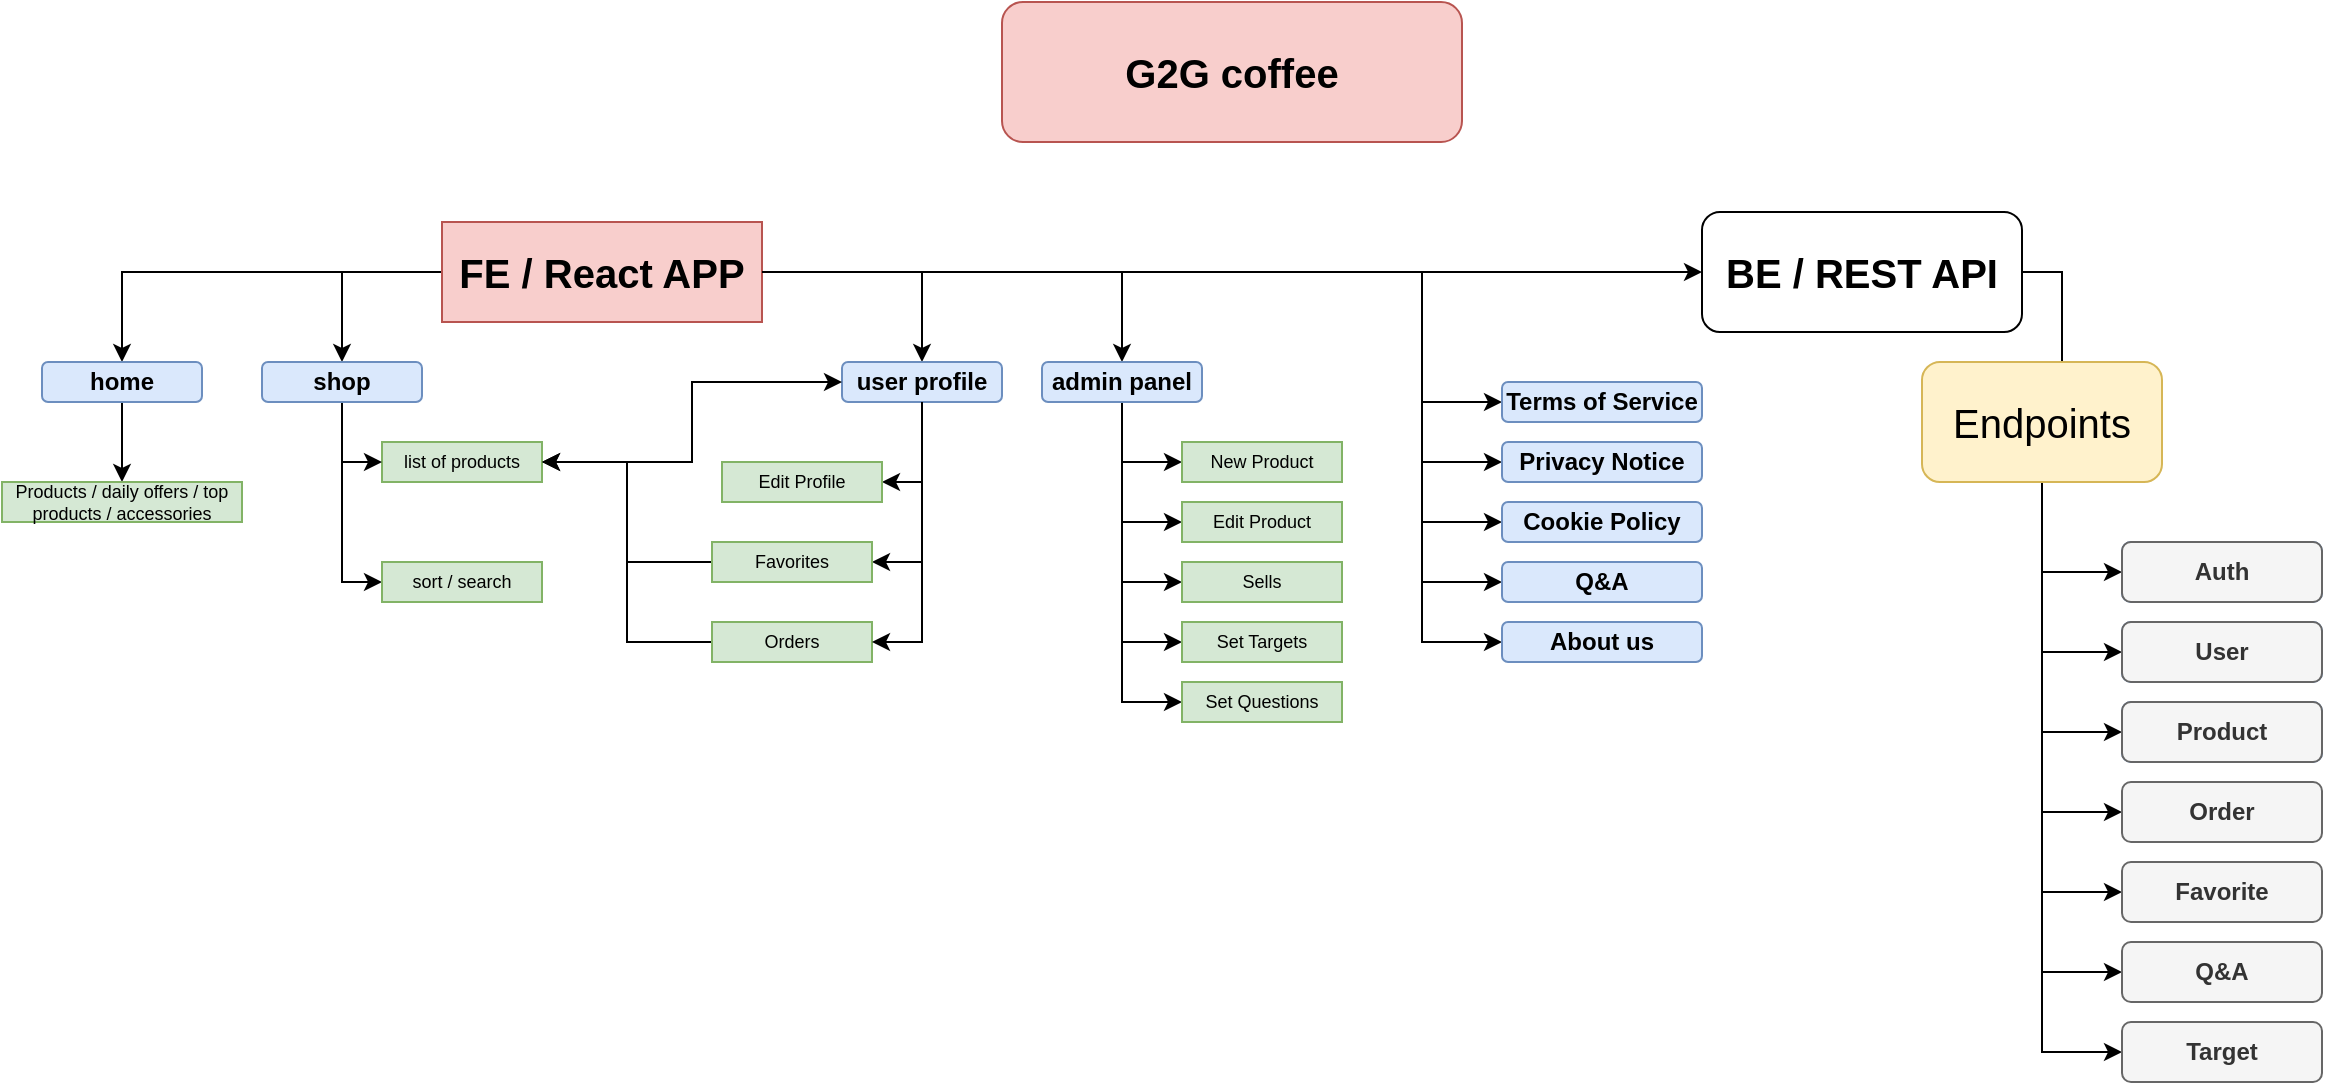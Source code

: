 <mxfile version="14.5.1" type="device"><diagram id="NmO6XR9BveKvqCJBS34-" name="Courier Workshop"><mxGraphModel dx="1936" dy="816" grid="1" gridSize="10" guides="1" tooltips="1" connect="1" arrows="1" fold="1" page="1" pageScale="1" pageWidth="850" pageHeight="1100" math="0" shadow="0"><root><mxCell id="NPtnaH-zlWrkCbMKxlkU-0"/><mxCell id="NPtnaH-zlWrkCbMKxlkU-1" parent="NPtnaH-zlWrkCbMKxlkU-0"/><mxCell id="NPtnaH-zlWrkCbMKxlkU-14" value="" style="edgeStyle=orthogonalEdgeStyle;rounded=0;orthogonalLoop=1;jettySize=auto;html=1;fontSize=9;exitX=1;exitY=0.5;exitDx=0;exitDy=0;entryX=0.5;entryY=0;entryDx=0;entryDy=0;" parent="NPtnaH-zlWrkCbMKxlkU-1" source="NPtnaH-zlWrkCbMKxlkU-2" target="NPtnaH-zlWrkCbMKxlkU-13" edge="1"><mxGeometry relative="1" as="geometry"><Array as="points"><mxPoint x="-360" y="175"/></Array></mxGeometry></mxCell><mxCell id="lzf4xGbKeQQOvhCxsAVb-0" style="edgeStyle=orthogonalEdgeStyle;rounded=0;orthogonalLoop=1;jettySize=auto;html=1;entryX=0.5;entryY=0;entryDx=0;entryDy=0;" parent="NPtnaH-zlWrkCbMKxlkU-1" source="NPtnaH-zlWrkCbMKxlkU-2" target="Gd3nIjmUPdCHngAKYLW3-5" edge="1"><mxGeometry relative="1" as="geometry"/></mxCell><mxCell id="eLoHCu9SeHMB5EDeMGzE-19" style="edgeStyle=orthogonalEdgeStyle;rounded=0;orthogonalLoop=1;jettySize=auto;html=1;entryX=0;entryY=0.5;entryDx=0;entryDy=0;" parent="NPtnaH-zlWrkCbMKxlkU-1" source="NPtnaH-zlWrkCbMKxlkU-2" target="eLoHCu9SeHMB5EDeMGzE-1" edge="1"><mxGeometry relative="1" as="geometry"/></mxCell><mxCell id="eLoHCu9SeHMB5EDeMGzE-23" style="edgeStyle=orthogonalEdgeStyle;rounded=0;orthogonalLoop=1;jettySize=auto;html=1;entryX=0.5;entryY=0;entryDx=0;entryDy=0;" parent="NPtnaH-zlWrkCbMKxlkU-1" source="NPtnaH-zlWrkCbMKxlkU-2" target="NPtnaH-zlWrkCbMKxlkU-3" edge="1"><mxGeometry relative="1" as="geometry"/></mxCell><mxCell id="Y8JjlSOSj_FoUUB9qKye-20" style="edgeStyle=orthogonalEdgeStyle;rounded=0;orthogonalLoop=1;jettySize=auto;html=1;entryX=0;entryY=0.5;entryDx=0;entryDy=0;" edge="1" parent="NPtnaH-zlWrkCbMKxlkU-1" source="NPtnaH-zlWrkCbMKxlkU-2" target="p-vQt3Yd0xv5iEvAyUSR-4"><mxGeometry relative="1" as="geometry"><Array as="points"><mxPoint x="-110" y="175"/><mxPoint x="-110" y="240"/></Array></mxGeometry></mxCell><mxCell id="Y8JjlSOSj_FoUUB9qKye-23" style="edgeStyle=orthogonalEdgeStyle;rounded=0;orthogonalLoop=1;jettySize=auto;html=1;entryX=0;entryY=0.5;entryDx=0;entryDy=0;" edge="1" parent="NPtnaH-zlWrkCbMKxlkU-1" source="NPtnaH-zlWrkCbMKxlkU-2" target="Y8JjlSOSj_FoUUB9qKye-21"><mxGeometry relative="1" as="geometry"><Array as="points"><mxPoint x="-110" y="175"/><mxPoint x="-110" y="270"/></Array></mxGeometry></mxCell><mxCell id="Y8JjlSOSj_FoUUB9qKye-24" style="edgeStyle=orthogonalEdgeStyle;rounded=0;orthogonalLoop=1;jettySize=auto;html=1;entryX=0;entryY=0.5;entryDx=0;entryDy=0;" edge="1" parent="NPtnaH-zlWrkCbMKxlkU-1" source="NPtnaH-zlWrkCbMKxlkU-2" target="Y8JjlSOSj_FoUUB9qKye-22"><mxGeometry relative="1" as="geometry"><Array as="points"><mxPoint x="-110" y="175"/><mxPoint x="-110" y="300"/></Array></mxGeometry></mxCell><mxCell id="Y8JjlSOSj_FoUUB9qKye-26" style="edgeStyle=orthogonalEdgeStyle;rounded=0;orthogonalLoop=1;jettySize=auto;html=1;entryX=0;entryY=0.5;entryDx=0;entryDy=0;" edge="1" parent="NPtnaH-zlWrkCbMKxlkU-1" source="NPtnaH-zlWrkCbMKxlkU-2" target="Y8JjlSOSj_FoUUB9qKye-25"><mxGeometry relative="1" as="geometry"><Array as="points"><mxPoint x="-110" y="175"/><mxPoint x="-110" y="330"/></Array></mxGeometry></mxCell><mxCell id="Y8JjlSOSj_FoUUB9qKye-28" style="edgeStyle=orthogonalEdgeStyle;rounded=0;orthogonalLoop=1;jettySize=auto;html=1;entryX=0;entryY=0.5;entryDx=0;entryDy=0;" edge="1" parent="NPtnaH-zlWrkCbMKxlkU-1" source="NPtnaH-zlWrkCbMKxlkU-2" target="Y8JjlSOSj_FoUUB9qKye-27"><mxGeometry relative="1" as="geometry"><Array as="points"><mxPoint x="-110" y="175"/><mxPoint x="-110" y="360"/></Array></mxGeometry></mxCell><mxCell id="NPtnaH-zlWrkCbMKxlkU-2" value="FE / React APP" style="rounded=0;whiteSpace=wrap;html=1;fillColor=#f8cecc;strokeColor=#b85450;fontStyle=1;fontSize=20;" parent="NPtnaH-zlWrkCbMKxlkU-1" vertex="1"><mxGeometry x="-600" y="150" width="160" height="50" as="geometry"/></mxCell><mxCell id="NPtnaH-zlWrkCbMKxlkU-10" value="" style="edgeStyle=orthogonalEdgeStyle;rounded=0;orthogonalLoop=1;jettySize=auto;html=1;fontSize=10;entryX=0.5;entryY=0;entryDx=0;entryDy=0;" parent="NPtnaH-zlWrkCbMKxlkU-1" source="NPtnaH-zlWrkCbMKxlkU-3" target="NPtnaH-zlWrkCbMKxlkU-9" edge="1"><mxGeometry relative="1" as="geometry"/></mxCell><mxCell id="NPtnaH-zlWrkCbMKxlkU-3" value="home" style="whiteSpace=wrap;html=1;rounded=1;fillColor=#dae8fc;strokeColor=#6c8ebf;fontSize=12;fontStyle=1" parent="NPtnaH-zlWrkCbMKxlkU-1" vertex="1"><mxGeometry x="-800" y="220" width="80" height="20" as="geometry"/></mxCell><mxCell id="NPtnaH-zlWrkCbMKxlkU-9" value="Products / daily offers / top products / accessories" style="whiteSpace=wrap;html=1;rounded=0;fillColor=#d5e8d4;strokeColor=#82b366;fontSize=9;" parent="NPtnaH-zlWrkCbMKxlkU-1" vertex="1"><mxGeometry x="-820" y="280" width="120" height="20" as="geometry"/></mxCell><mxCell id="NPtnaH-zlWrkCbMKxlkU-16" value="" style="edgeStyle=orthogonalEdgeStyle;rounded=0;orthogonalLoop=1;jettySize=auto;html=1;fontSize=9;exitX=1;exitY=0.5;exitDx=0;exitDy=0;" parent="NPtnaH-zlWrkCbMKxlkU-1" source="NPtnaH-zlWrkCbMKxlkU-2" target="NPtnaH-zlWrkCbMKxlkU-15" edge="1"><mxGeometry relative="1" as="geometry"><Array as="points"><mxPoint x="-260" y="175"/><mxPoint x="-260" y="230"/></Array></mxGeometry></mxCell><mxCell id="Gd3nIjmUPdCHngAKYLW3-16" value="" style="edgeStyle=orthogonalEdgeStyle;rounded=0;orthogonalLoop=1;jettySize=auto;html=1;entryX=1;entryY=0.5;entryDx=0;entryDy=0;" parent="NPtnaH-zlWrkCbMKxlkU-1" source="NPtnaH-zlWrkCbMKxlkU-13" target="Gd3nIjmUPdCHngAKYLW3-14" edge="1"><mxGeometry relative="1" as="geometry"/></mxCell><mxCell id="Gd3nIjmUPdCHngAKYLW3-45" style="edgeStyle=orthogonalEdgeStyle;rounded=0;orthogonalLoop=1;jettySize=auto;html=1;entryX=1;entryY=0.5;entryDx=0;entryDy=0;exitX=0.5;exitY=1;exitDx=0;exitDy=0;" parent="NPtnaH-zlWrkCbMKxlkU-1" source="NPtnaH-zlWrkCbMKxlkU-13" target="Y8JjlSOSj_FoUUB9qKye-3" edge="1"><mxGeometry relative="1" as="geometry"/></mxCell><mxCell id="NPtnaH-zlWrkCbMKxlkU-13" value="user profile" style="rounded=1;whiteSpace=wrap;html=1;fillColor=#dae8fc;strokeColor=#6c8ebf;fontSize=12;fontStyle=1" parent="NPtnaH-zlWrkCbMKxlkU-1" vertex="1"><mxGeometry x="-400" y="220" width="80" height="20" as="geometry"/></mxCell><mxCell id="Y8JjlSOSj_FoUUB9qKye-11" value="" style="edgeStyle=orthogonalEdgeStyle;rounded=0;orthogonalLoop=1;jettySize=auto;html=1;entryX=0;entryY=0.5;entryDx=0;entryDy=0;" edge="1" parent="NPtnaH-zlWrkCbMKxlkU-1" source="NPtnaH-zlWrkCbMKxlkU-15" target="Gd3nIjmUPdCHngAKYLW3-30"><mxGeometry relative="1" as="geometry"/></mxCell><mxCell id="Y8JjlSOSj_FoUUB9qKye-13" style="edgeStyle=orthogonalEdgeStyle;rounded=0;orthogonalLoop=1;jettySize=auto;html=1;entryX=0;entryY=0.5;entryDx=0;entryDy=0;" edge="1" parent="NPtnaH-zlWrkCbMKxlkU-1" source="NPtnaH-zlWrkCbMKxlkU-15" target="Gd3nIjmUPdCHngAKYLW3-32"><mxGeometry relative="1" as="geometry"/></mxCell><mxCell id="Y8JjlSOSj_FoUUB9qKye-14" style="edgeStyle=orthogonalEdgeStyle;rounded=0;orthogonalLoop=1;jettySize=auto;html=1;entryX=0;entryY=0.5;entryDx=0;entryDy=0;" edge="1" parent="NPtnaH-zlWrkCbMKxlkU-1" source="NPtnaH-zlWrkCbMKxlkU-15" target="Gd3nIjmUPdCHngAKYLW3-34"><mxGeometry relative="1" as="geometry"/></mxCell><mxCell id="Y8JjlSOSj_FoUUB9qKye-15" style="edgeStyle=orthogonalEdgeStyle;rounded=0;orthogonalLoop=1;jettySize=auto;html=1;entryX=0;entryY=0.5;entryDx=0;entryDy=0;" edge="1" parent="NPtnaH-zlWrkCbMKxlkU-1" source="NPtnaH-zlWrkCbMKxlkU-15" target="Gd3nIjmUPdCHngAKYLW3-36"><mxGeometry relative="1" as="geometry"/></mxCell><mxCell id="Y8JjlSOSj_FoUUB9qKye-18" style="edgeStyle=orthogonalEdgeStyle;rounded=0;orthogonalLoop=1;jettySize=auto;html=1;entryX=0;entryY=0.5;entryDx=0;entryDy=0;" edge="1" parent="NPtnaH-zlWrkCbMKxlkU-1" source="NPtnaH-zlWrkCbMKxlkU-15" target="Y8JjlSOSj_FoUUB9qKye-16"><mxGeometry relative="1" as="geometry"/></mxCell><mxCell id="NPtnaH-zlWrkCbMKxlkU-15" value="admin panel" style="rounded=1;whiteSpace=wrap;html=1;fillColor=#dae8fc;strokeColor=#6c8ebf;fontSize=12;fontStyle=1" parent="NPtnaH-zlWrkCbMKxlkU-1" vertex="1"><mxGeometry x="-300" y="220" width="80" height="20" as="geometry"/></mxCell><mxCell id="Y8JjlSOSj_FoUUB9qKye-2" value="" style="edgeStyle=orthogonalEdgeStyle;rounded=0;orthogonalLoop=1;jettySize=auto;html=1;entryX=0;entryY=0.5;entryDx=0;entryDy=0;" edge="1" parent="NPtnaH-zlWrkCbMKxlkU-1" source="NPtnaH-zlWrkCbMKxlkU-19" target="NPtnaH-zlWrkCbMKxlkU-13"><mxGeometry relative="1" as="geometry"/></mxCell><mxCell id="NPtnaH-zlWrkCbMKxlkU-19" value="list of products" style="rounded=0;whiteSpace=wrap;html=1;fontSize=9;fillColor=#d5e8d4;strokeColor=#82b366;" parent="NPtnaH-zlWrkCbMKxlkU-1" vertex="1"><mxGeometry x="-630" y="260" width="80" height="20" as="geometry"/></mxCell><mxCell id="p-vQt3Yd0xv5iEvAyUSR-0" value="&lt;span style=&quot;font-size: 20px ; font-weight: 700&quot;&gt;G2G coffee&lt;/span&gt;" style="rounded=1;whiteSpace=wrap;html=1;fontSize=9;fillColor=#f8cecc;strokeColor=#b85450;" parent="NPtnaH-zlWrkCbMKxlkU-1" vertex="1"><mxGeometry x="-320" y="40" width="230" height="70" as="geometry"/></mxCell><mxCell id="p-vQt3Yd0xv5iEvAyUSR-4" value="Terms of Service" style="rounded=1;whiteSpace=wrap;html=1;fillColor=#dae8fc;strokeColor=#6c8ebf;fontSize=12;fontStyle=1" parent="NPtnaH-zlWrkCbMKxlkU-1" vertex="1"><mxGeometry x="-70" y="230" width="100" height="20" as="geometry"/></mxCell><mxCell id="Gd3nIjmUPdCHngAKYLW3-18" value="" style="edgeStyle=orthogonalEdgeStyle;rounded=0;orthogonalLoop=1;jettySize=auto;html=1;entryX=0;entryY=0.5;entryDx=0;entryDy=0;" parent="NPtnaH-zlWrkCbMKxlkU-1" source="Gd3nIjmUPdCHngAKYLW3-5" target="NPtnaH-zlWrkCbMKxlkU-22" edge="1"><mxGeometry relative="1" as="geometry"/></mxCell><mxCell id="Gd3nIjmUPdCHngAKYLW3-19" style="edgeStyle=orthogonalEdgeStyle;rounded=0;orthogonalLoop=1;jettySize=auto;html=1;entryX=0;entryY=0.5;entryDx=0;entryDy=0;" parent="NPtnaH-zlWrkCbMKxlkU-1" source="Gd3nIjmUPdCHngAKYLW3-5" target="NPtnaH-zlWrkCbMKxlkU-19" edge="1"><mxGeometry relative="1" as="geometry"/></mxCell><mxCell id="Gd3nIjmUPdCHngAKYLW3-5" value="shop" style="whiteSpace=wrap;html=1;rounded=1;fillColor=#dae8fc;strokeColor=#6c8ebf;fontSize=12;fontStyle=1" parent="NPtnaH-zlWrkCbMKxlkU-1" vertex="1"><mxGeometry x="-690" y="220" width="80" height="20" as="geometry"/></mxCell><mxCell id="Gd3nIjmUPdCHngAKYLW3-14" value="Edit Profile" style="rounded=0;whiteSpace=wrap;html=1;fontSize=9;fillColor=#d5e8d4;strokeColor=#82b366;" parent="NPtnaH-zlWrkCbMKxlkU-1" vertex="1"><mxGeometry x="-460" y="270" width="80" height="20" as="geometry"/></mxCell><mxCell id="NPtnaH-zlWrkCbMKxlkU-22" value="sort / search" style="rounded=0;whiteSpace=wrap;html=1;fontSize=9;fillColor=#d5e8d4;strokeColor=#82b366;" parent="NPtnaH-zlWrkCbMKxlkU-1" vertex="1"><mxGeometry x="-630" y="320" width="80" height="20" as="geometry"/></mxCell><mxCell id="Gd3nIjmUPdCHngAKYLW3-30" value="New Product" style="rounded=0;whiteSpace=wrap;html=1;fontSize=9;fillColor=#d5e8d4;strokeColor=#82b366;" parent="NPtnaH-zlWrkCbMKxlkU-1" vertex="1"><mxGeometry x="-230" y="260" width="80" height="20" as="geometry"/></mxCell><mxCell id="Gd3nIjmUPdCHngAKYLW3-32" value="Edit Product" style="rounded=0;whiteSpace=wrap;html=1;fontSize=9;fillColor=#d5e8d4;strokeColor=#82b366;" parent="NPtnaH-zlWrkCbMKxlkU-1" vertex="1"><mxGeometry x="-230" y="290" width="80" height="20" as="geometry"/></mxCell><mxCell id="Gd3nIjmUPdCHngAKYLW3-34" value="Sells" style="rounded=0;whiteSpace=wrap;html=1;fontSize=9;fillColor=#d5e8d4;strokeColor=#82b366;" parent="NPtnaH-zlWrkCbMKxlkU-1" vertex="1"><mxGeometry x="-230" y="320" width="80" height="20" as="geometry"/></mxCell><mxCell id="Gd3nIjmUPdCHngAKYLW3-36" value="Set Targets" style="rounded=0;whiteSpace=wrap;html=1;fontSize=9;fillColor=#d5e8d4;strokeColor=#82b366;" parent="NPtnaH-zlWrkCbMKxlkU-1" vertex="1"><mxGeometry x="-230" y="350" width="80" height="20" as="geometry"/></mxCell><mxCell id="eLoHCu9SeHMB5EDeMGzE-0" value="" style="edgeStyle=orthogonalEdgeStyle;rounded=0;orthogonalLoop=1;jettySize=auto;html=1;entryX=0.5;entryY=0;entryDx=0;entryDy=0;exitX=1;exitY=0.5;exitDx=0;exitDy=0;" parent="NPtnaH-zlWrkCbMKxlkU-1" source="eLoHCu9SeHMB5EDeMGzE-1" target="eLoHCu9SeHMB5EDeMGzE-10" edge="1"><mxGeometry relative="1" as="geometry"/></mxCell><mxCell id="eLoHCu9SeHMB5EDeMGzE-1" value="&lt;b&gt;BE / REST API&lt;/b&gt;" style="rounded=1;whiteSpace=wrap;html=1;fontSize=20;" parent="NPtnaH-zlWrkCbMKxlkU-1" vertex="1"><mxGeometry x="30" y="145" width="160" height="60" as="geometry"/></mxCell><mxCell id="eLoHCu9SeHMB5EDeMGzE-2" value="" style="edgeStyle=orthogonalEdgeStyle;rounded=0;orthogonalLoop=1;jettySize=auto;html=1;entryX=0;entryY=0.5;entryDx=0;entryDy=0;" parent="NPtnaH-zlWrkCbMKxlkU-1" source="eLoHCu9SeHMB5EDeMGzE-10" target="eLoHCu9SeHMB5EDeMGzE-11" edge="1"><mxGeometry relative="1" as="geometry"/></mxCell><mxCell id="eLoHCu9SeHMB5EDeMGzE-3" value="" style="edgeStyle=orthogonalEdgeStyle;rounded=0;orthogonalLoop=1;jettySize=auto;html=1;entryX=0;entryY=0.5;entryDx=0;entryDy=0;" parent="NPtnaH-zlWrkCbMKxlkU-1" source="eLoHCu9SeHMB5EDeMGzE-10" target="eLoHCu9SeHMB5EDeMGzE-12" edge="1"><mxGeometry relative="1" as="geometry"><mxPoint x="560" y="250" as="targetPoint"/></mxGeometry></mxCell><mxCell id="eLoHCu9SeHMB5EDeMGzE-4" style="edgeStyle=orthogonalEdgeStyle;rounded=0;orthogonalLoop=1;jettySize=auto;html=1;entryX=0;entryY=0.5;entryDx=0;entryDy=0;" parent="NPtnaH-zlWrkCbMKxlkU-1" source="eLoHCu9SeHMB5EDeMGzE-10" target="eLoHCu9SeHMB5EDeMGzE-13" edge="1"><mxGeometry relative="1" as="geometry"><mxPoint x="680" y="320" as="targetPoint"/></mxGeometry></mxCell><mxCell id="eLoHCu9SeHMB5EDeMGzE-5" style="edgeStyle=orthogonalEdgeStyle;rounded=0;orthogonalLoop=1;jettySize=auto;html=1;entryX=0;entryY=0.5;entryDx=0;entryDy=0;" parent="NPtnaH-zlWrkCbMKxlkU-1" source="eLoHCu9SeHMB5EDeMGzE-10" target="eLoHCu9SeHMB5EDeMGzE-16" edge="1"><mxGeometry relative="1" as="geometry"><mxPoint x="1100" y="320" as="targetPoint"/></mxGeometry></mxCell><mxCell id="eLoHCu9SeHMB5EDeMGzE-6" style="edgeStyle=orthogonalEdgeStyle;rounded=0;orthogonalLoop=1;jettySize=auto;html=1;entryX=0;entryY=0.5;entryDx=0;entryDy=0;" parent="NPtnaH-zlWrkCbMKxlkU-1" source="eLoHCu9SeHMB5EDeMGzE-10" target="eLoHCu9SeHMB5EDeMGzE-14" edge="1"><mxGeometry relative="1" as="geometry"/></mxCell><mxCell id="eLoHCu9SeHMB5EDeMGzE-7" style="edgeStyle=orthogonalEdgeStyle;rounded=0;orthogonalLoop=1;jettySize=auto;html=1;entryX=0;entryY=0.5;entryDx=0;entryDy=0;" parent="NPtnaH-zlWrkCbMKxlkU-1" source="eLoHCu9SeHMB5EDeMGzE-10" target="eLoHCu9SeHMB5EDeMGzE-15" edge="1"><mxGeometry relative="1" as="geometry"/></mxCell><mxCell id="eLoHCu9SeHMB5EDeMGzE-8" style="edgeStyle=orthogonalEdgeStyle;rounded=0;orthogonalLoop=1;jettySize=auto;html=1;entryX=0;entryY=0.5;entryDx=0;entryDy=0;" parent="NPtnaH-zlWrkCbMKxlkU-1" source="eLoHCu9SeHMB5EDeMGzE-10" target="eLoHCu9SeHMB5EDeMGzE-17" edge="1"><mxGeometry relative="1" as="geometry"/></mxCell><mxCell id="eLoHCu9SeHMB5EDeMGzE-10" value="Endpoints" style="rounded=1;whiteSpace=wrap;html=1;fontSize=20;fillColor=#fff2cc;strokeColor=#d6b656;" parent="NPtnaH-zlWrkCbMKxlkU-1" vertex="1"><mxGeometry x="140" y="220" width="120" height="60" as="geometry"/></mxCell><mxCell id="eLoHCu9SeHMB5EDeMGzE-11" value="News" style="rounded=1;whiteSpace=wrap;html=1;fontSize=12;fillColor=#dae8fc;strokeColor=#6c8ebf;fontStyle=1;" parent="NPtnaH-zlWrkCbMKxlkU-1" vertex="1"><mxGeometry x="240" y="310" width="100" height="30" as="geometry"/></mxCell><mxCell id="eLoHCu9SeHMB5EDeMGzE-12" value="User" style="rounded=1;whiteSpace=wrap;html=1;fontSize=12;fillColor=#dae8fc;strokeColor=#6c8ebf;fontStyle=1;" parent="NPtnaH-zlWrkCbMKxlkU-1" vertex="1"><mxGeometry x="240" y="350" width="100" height="30" as="geometry"/></mxCell><mxCell id="eLoHCu9SeHMB5EDeMGzE-13" value="&lt;font style=&quot;font-size: 12px&quot;&gt;Shipments&lt;/font&gt;" style="rounded=1;whiteSpace=wrap;html=1;fontSize=12;fillColor=#dae8fc;strokeColor=#6c8ebf;fontStyle=1;" parent="NPtnaH-zlWrkCbMKxlkU-1" vertex="1"><mxGeometry x="240" y="390" width="100" height="30" as="geometry"/></mxCell><mxCell id="eLoHCu9SeHMB5EDeMGzE-14" value="Favorite" style="rounded=1;whiteSpace=wrap;html=1;fontSize=12;fillColor=#f5f5f5;strokeColor=#666666;fontStyle=1;fontColor=#333333;" parent="NPtnaH-zlWrkCbMKxlkU-1" vertex="1"><mxGeometry x="240" y="470" width="100" height="30" as="geometry"/></mxCell><mxCell id="eLoHCu9SeHMB5EDeMGzE-15" value="Q&amp;amp;A" style="rounded=1;whiteSpace=wrap;html=1;fontSize=12;fillColor=#f5f5f5;strokeColor=#666666;fontStyle=1;fontColor=#333333;" parent="NPtnaH-zlWrkCbMKxlkU-1" vertex="1"><mxGeometry x="240" y="510" width="100" height="30" as="geometry"/></mxCell><mxCell id="eLoHCu9SeHMB5EDeMGzE-16" value="&lt;font style=&quot;font-size: 12px&quot;&gt;Order&lt;/font&gt;" style="rounded=1;whiteSpace=wrap;html=1;fontSize=12;fillColor=#f5f5f5;strokeColor=#666666;fontStyle=1;fontColor=#333333;" parent="NPtnaH-zlWrkCbMKxlkU-1" vertex="1"><mxGeometry x="240" y="430" width="100" height="30" as="geometry"/></mxCell><mxCell id="eLoHCu9SeHMB5EDeMGzE-17" value="Target" style="rounded=1;whiteSpace=wrap;html=1;fontSize=12;fillColor=#f5f5f5;strokeColor=#666666;fontStyle=1;fontColor=#333333;" parent="NPtnaH-zlWrkCbMKxlkU-1" vertex="1"><mxGeometry x="240" y="550" width="100" height="30" as="geometry"/></mxCell><mxCell id="eLoHCu9SeHMB5EDeMGzE-20" value="Auth" style="rounded=1;whiteSpace=wrap;html=1;fontSize=12;fillColor=#f5f5f5;strokeColor=#666666;fontStyle=1;fontColor=#333333;" parent="NPtnaH-zlWrkCbMKxlkU-1" vertex="1"><mxGeometry x="240" y="310" width="100" height="30" as="geometry"/></mxCell><mxCell id="eLoHCu9SeHMB5EDeMGzE-21" value="User" style="rounded=1;whiteSpace=wrap;html=1;fontSize=12;fillColor=#f5f5f5;strokeColor=#666666;fontStyle=1;fontColor=#333333;" parent="NPtnaH-zlWrkCbMKxlkU-1" vertex="1"><mxGeometry x="240" y="350" width="100" height="30" as="geometry"/></mxCell><mxCell id="eLoHCu9SeHMB5EDeMGzE-22" value="&lt;font style=&quot;font-size: 12px&quot;&gt;Product&lt;/font&gt;" style="rounded=1;whiteSpace=wrap;html=1;fontSize=12;fillColor=#f5f5f5;strokeColor=#666666;fontStyle=1;fontColor=#333333;" parent="NPtnaH-zlWrkCbMKxlkU-1" vertex="1"><mxGeometry x="240" y="390" width="100" height="30" as="geometry"/></mxCell><mxCell id="Y8JjlSOSj_FoUUB9qKye-6" value="" style="edgeStyle=orthogonalEdgeStyle;rounded=0;orthogonalLoop=1;jettySize=auto;html=1;entryX=1;entryY=0.5;entryDx=0;entryDy=0;" edge="1" parent="NPtnaH-zlWrkCbMKxlkU-1" source="Y8JjlSOSj_FoUUB9qKye-3" target="NPtnaH-zlWrkCbMKxlkU-19"><mxGeometry relative="1" as="geometry"/></mxCell><mxCell id="Y8JjlSOSj_FoUUB9qKye-3" value="Favorites" style="rounded=0;whiteSpace=wrap;html=1;fontSize=9;fillColor=#d5e8d4;strokeColor=#82b366;" vertex="1" parent="NPtnaH-zlWrkCbMKxlkU-1"><mxGeometry x="-465" y="310" width="80" height="20" as="geometry"/></mxCell><mxCell id="Y8JjlSOSj_FoUUB9qKye-7" value="" style="edgeStyle=orthogonalEdgeStyle;rounded=0;orthogonalLoop=1;jettySize=auto;html=1;entryX=1;entryY=0.5;entryDx=0;entryDy=0;" edge="1" parent="NPtnaH-zlWrkCbMKxlkU-1" source="Y8JjlSOSj_FoUUB9qKye-4" target="NPtnaH-zlWrkCbMKxlkU-19"><mxGeometry relative="1" as="geometry"><mxPoint x="-550" y="270" as="targetPoint"/></mxGeometry></mxCell><mxCell id="Y8JjlSOSj_FoUUB9qKye-4" value="Orders" style="rounded=0;whiteSpace=wrap;html=1;fontSize=9;fillColor=#d5e8d4;strokeColor=#82b366;" vertex="1" parent="NPtnaH-zlWrkCbMKxlkU-1"><mxGeometry x="-465" y="350" width="80" height="20" as="geometry"/></mxCell><mxCell id="Y8JjlSOSj_FoUUB9qKye-5" style="edgeStyle=orthogonalEdgeStyle;rounded=0;orthogonalLoop=1;jettySize=auto;html=1;entryX=1;entryY=0.5;entryDx=0;entryDy=0;exitX=0.5;exitY=1;exitDx=0;exitDy=0;" edge="1" parent="NPtnaH-zlWrkCbMKxlkU-1" source="NPtnaH-zlWrkCbMKxlkU-13" target="Y8JjlSOSj_FoUUB9qKye-4"><mxGeometry relative="1" as="geometry"><mxPoint x="-325" y="350" as="sourcePoint"/><mxPoint x="-350" y="430" as="targetPoint"/></mxGeometry></mxCell><mxCell id="Y8JjlSOSj_FoUUB9qKye-16" value="Set Questions" style="rounded=0;whiteSpace=wrap;html=1;fontSize=9;fillColor=#d5e8d4;strokeColor=#82b366;" vertex="1" parent="NPtnaH-zlWrkCbMKxlkU-1"><mxGeometry x="-230" y="380" width="80" height="20" as="geometry"/></mxCell><mxCell id="Y8JjlSOSj_FoUUB9qKye-21" value="Privacy Notice" style="rounded=1;whiteSpace=wrap;html=1;fillColor=#dae8fc;strokeColor=#6c8ebf;fontSize=12;fontStyle=1" vertex="1" parent="NPtnaH-zlWrkCbMKxlkU-1"><mxGeometry x="-70" y="260" width="100" height="20" as="geometry"/></mxCell><mxCell id="Y8JjlSOSj_FoUUB9qKye-22" value="Cookie Policy" style="rounded=1;whiteSpace=wrap;html=1;fillColor=#dae8fc;strokeColor=#6c8ebf;fontSize=12;fontStyle=1" vertex="1" parent="NPtnaH-zlWrkCbMKxlkU-1"><mxGeometry x="-70" y="290" width="100" height="20" as="geometry"/></mxCell><mxCell id="Y8JjlSOSj_FoUUB9qKye-25" value="Q&amp;amp;A" style="rounded=1;whiteSpace=wrap;html=1;fillColor=#dae8fc;strokeColor=#6c8ebf;fontSize=12;fontStyle=1" vertex="1" parent="NPtnaH-zlWrkCbMKxlkU-1"><mxGeometry x="-70" y="320" width="100" height="20" as="geometry"/></mxCell><mxCell id="Y8JjlSOSj_FoUUB9qKye-27" value="About us" style="rounded=1;whiteSpace=wrap;html=1;fillColor=#dae8fc;strokeColor=#6c8ebf;fontSize=12;fontStyle=1" vertex="1" parent="NPtnaH-zlWrkCbMKxlkU-1"><mxGeometry x="-70" y="350" width="100" height="20" as="geometry"/></mxCell></root></mxGraphModel></diagram></mxfile>